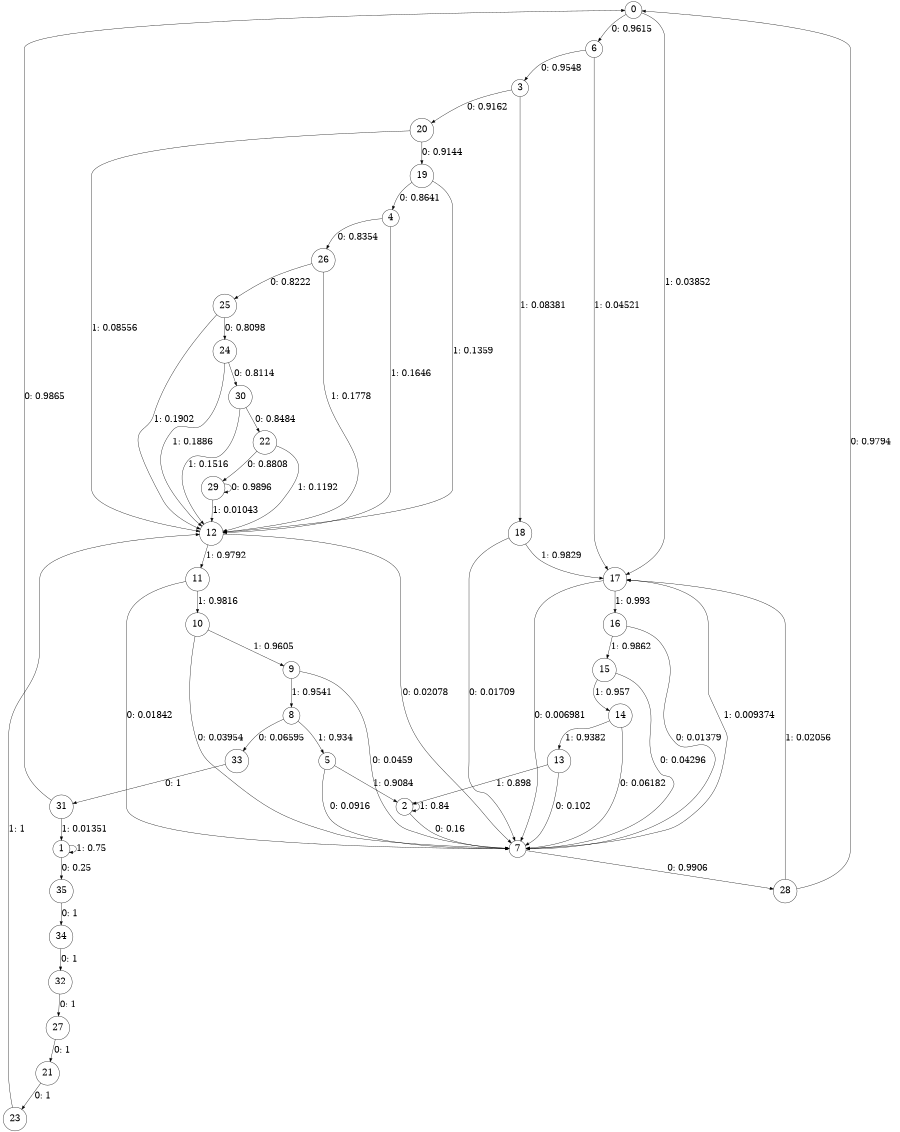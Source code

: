 digraph "ch1_both_grouped_df_L14" {
size = "6,8.5";
ratio = "fill";
node [shape = circle];
node [fontsize = 24];
edge [fontsize = 24];
0 -> 6 [label = "0: 0.9615   "];
0 -> 17 [label = "1: 0.03852  "];
1 -> 35 [label = "0: 0.25     "];
1 -> 1 [label = "1: 0.75     "];
2 -> 7 [label = "0: 0.16     "];
2 -> 2 [label = "1: 0.84     "];
3 -> 20 [label = "0: 0.9162   "];
3 -> 18 [label = "1: 0.08381  "];
4 -> 26 [label = "0: 0.8354   "];
4 -> 12 [label = "1: 0.1646   "];
5 -> 7 [label = "0: 0.0916   "];
5 -> 2 [label = "1: 0.9084   "];
6 -> 3 [label = "0: 0.9548   "];
6 -> 17 [label = "1: 0.04521  "];
7 -> 28 [label = "0: 0.9906   "];
7 -> 17 [label = "1: 0.009374  "];
8 -> 33 [label = "0: 0.06595  "];
8 -> 5 [label = "1: 0.934    "];
9 -> 7 [label = "0: 0.0459   "];
9 -> 8 [label = "1: 0.9541   "];
10 -> 7 [label = "0: 0.03954  "];
10 -> 9 [label = "1: 0.9605   "];
11 -> 7 [label = "0: 0.01842  "];
11 -> 10 [label = "1: 0.9816   "];
12 -> 7 [label = "0: 0.02078  "];
12 -> 11 [label = "1: 0.9792   "];
13 -> 7 [label = "0: 0.102    "];
13 -> 2 [label = "1: 0.898    "];
14 -> 7 [label = "0: 0.06182  "];
14 -> 13 [label = "1: 0.9382   "];
15 -> 7 [label = "0: 0.04296  "];
15 -> 14 [label = "1: 0.957    "];
16 -> 7 [label = "0: 0.01379  "];
16 -> 15 [label = "1: 0.9862   "];
17 -> 7 [label = "0: 0.006981  "];
17 -> 16 [label = "1: 0.993    "];
18 -> 7 [label = "0: 0.01709  "];
18 -> 17 [label = "1: 0.9829   "];
19 -> 4 [label = "0: 0.8641   "];
19 -> 12 [label = "1: 0.1359   "];
20 -> 19 [label = "0: 0.9144   "];
20 -> 12 [label = "1: 0.08556  "];
21 -> 23 [label = "0: 1        "];
22 -> 29 [label = "0: 0.8808   "];
22 -> 12 [label = "1: 0.1192   "];
23 -> 12 [label = "1: 1        "];
24 -> 30 [label = "0: 0.8114   "];
24 -> 12 [label = "1: 0.1886   "];
25 -> 24 [label = "0: 0.8098   "];
25 -> 12 [label = "1: 0.1902   "];
26 -> 25 [label = "0: 0.8222   "];
26 -> 12 [label = "1: 0.1778   "];
27 -> 21 [label = "0: 1        "];
28 -> 0 [label = "0: 0.9794   "];
28 -> 17 [label = "1: 0.02056  "];
29 -> 29 [label = "0: 0.9896   "];
29 -> 12 [label = "1: 0.01043  "];
30 -> 22 [label = "0: 0.8484   "];
30 -> 12 [label = "1: 0.1516   "];
31 -> 0 [label = "0: 0.9865   "];
31 -> 1 [label = "1: 0.01351  "];
32 -> 27 [label = "0: 1        "];
33 -> 31 [label = "0: 1        "];
34 -> 32 [label = "0: 1        "];
35 -> 34 [label = "0: 1        "];
}